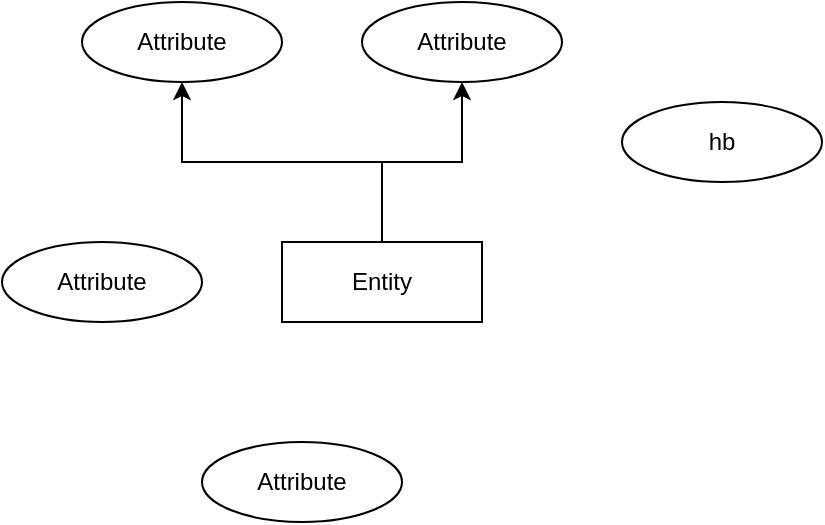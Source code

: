 <mxfile version="26.2.14">
  <diagram name="Page-1" id="bUNV6CQoqxYgR7CWkr8B">
    <mxGraphModel dx="1281" dy="616" grid="1" gridSize="10" guides="1" tooltips="1" connect="1" arrows="1" fold="1" page="1" pageScale="1" pageWidth="850" pageHeight="1100" math="0" shadow="0">
      <root>
        <mxCell id="0" />
        <mxCell id="1" parent="0" />
        <mxCell id="qKRXkZux-SzTKokGDgF--4" value="Attribute" style="ellipse;whiteSpace=wrap;html=1;align=center;" vertex="1" parent="1">
          <mxGeometry x="300" y="170" width="100" height="40" as="geometry" />
        </mxCell>
        <mxCell id="qKRXkZux-SzTKokGDgF--10" style="edgeStyle=orthogonalEdgeStyle;rounded=0;orthogonalLoop=1;jettySize=auto;html=1;entryX=0.5;entryY=1;entryDx=0;entryDy=0;" edge="1" parent="1" source="qKRXkZux-SzTKokGDgF--5" target="qKRXkZux-SzTKokGDgF--8">
          <mxGeometry relative="1" as="geometry" />
        </mxCell>
        <mxCell id="qKRXkZux-SzTKokGDgF--11" style="edgeStyle=orthogonalEdgeStyle;rounded=0;orthogonalLoop=1;jettySize=auto;html=1;entryX=0.5;entryY=1;entryDx=0;entryDy=0;" edge="1" parent="1" source="qKRXkZux-SzTKokGDgF--5" target="qKRXkZux-SzTKokGDgF--7">
          <mxGeometry relative="1" as="geometry" />
        </mxCell>
        <mxCell id="qKRXkZux-SzTKokGDgF--5" value="Entity" style="whiteSpace=wrap;html=1;align=center;" vertex="1" parent="1">
          <mxGeometry x="440" y="170" width="100" height="40" as="geometry" />
        </mxCell>
        <mxCell id="qKRXkZux-SzTKokGDgF--6" value="hb" style="ellipse;whiteSpace=wrap;html=1;align=center;" vertex="1" parent="1">
          <mxGeometry x="610" y="100" width="100" height="40" as="geometry" />
        </mxCell>
        <mxCell id="qKRXkZux-SzTKokGDgF--7" value="Attribute" style="ellipse;whiteSpace=wrap;html=1;align=center;" vertex="1" parent="1">
          <mxGeometry x="480" y="50" width="100" height="40" as="geometry" />
        </mxCell>
        <mxCell id="qKRXkZux-SzTKokGDgF--8" value="Attribute" style="ellipse;whiteSpace=wrap;html=1;align=center;" vertex="1" parent="1">
          <mxGeometry x="340" y="50" width="100" height="40" as="geometry" />
        </mxCell>
        <mxCell id="qKRXkZux-SzTKokGDgF--9" value="Attribute" style="ellipse;whiteSpace=wrap;html=1;align=center;" vertex="1" parent="1">
          <mxGeometry x="400" y="270" width="100" height="40" as="geometry" />
        </mxCell>
      </root>
    </mxGraphModel>
  </diagram>
</mxfile>
